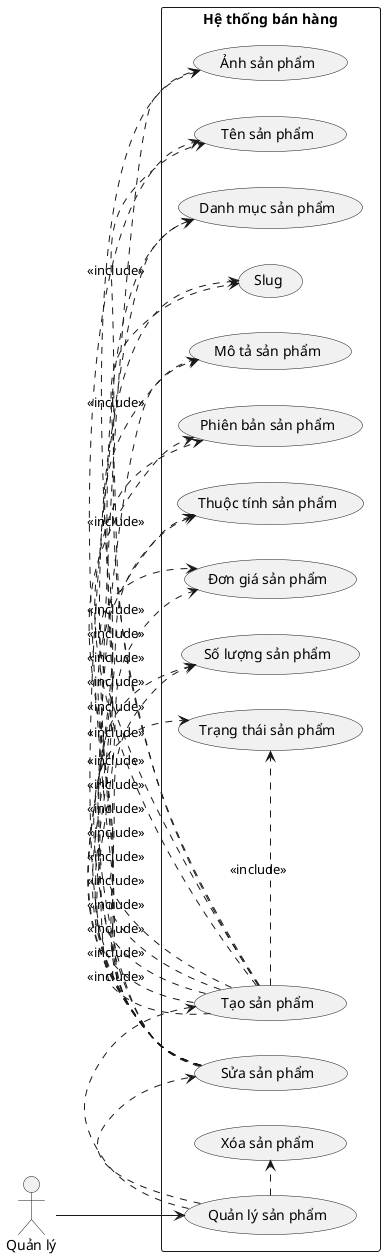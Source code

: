 @startuml
left to right direction

actor "Quản lý" as manager

rectangle "Hệ thống bán hàng" {
  (Quản lý sản phẩm) as manage_product
  (Tạo sản phẩm) as create_product
  (Sửa sản phẩm) as edit_product
  (Xóa sản phẩm) as delete_product
  
  (Ảnh sản phẩm) as product_image
  (Tên sản phẩm) as product_name
  (Danh mục sản phẩm) as product_category
  (Slug) as product_slug
  (Mô tả sản phẩm) as product_description
  (Phiên bản sản phẩm) as product_version
  (Thuộc tính sản phẩm) as product_attributes
  (Đơn giá sản phẩm) as product_price
  (Số lượng sản phẩm) as product_quantity
  (Trạng thái sản phẩm) as product_status
  
  manager --> manage_product
  
  manage_product .> create_product <<include>>
  manage_product .> edit_product <<include>>
  manage_product .> delete_product <<include>>
  
  create_product .> product_image : <<include>>
  create_product .> product_name : <<include>>
  create_product .> product_category : <<include>>
  create_product .> product_slug : <<include>>
  create_product .> product_description : <<include>>
  create_product .> product_version : <<include>>
  create_product .> product_attributes : <<include>>
  create_product .> product_price : <<include>>
  create_product .> product_quantity : <<include>>
  create_product .> product_status : <<include>>
  
  edit_product .> product_image : <<include>>
  edit_product .> product_name : <<include>>
  edit_product .> product_category : <<include>>
  edit_product .> product_slug : <<include>>
  edit_product .> product_description : <<include>>
  edit_product .> product_version : <<include>>
  edit_product .> product_attributes : <<include>>
  edit_product .> product_price : <<include>>
  edit_product .> product_quantity : <<include>>
  edit_product .> product_status : <<include>>
}
@enduml
